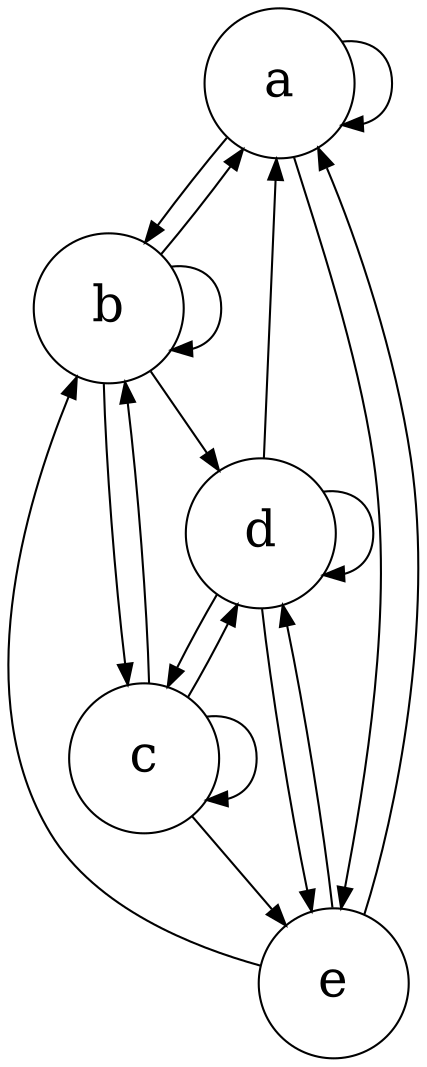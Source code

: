 digraph mess {
  node [shape=circle, fixedsize=true, width=1.0, height=1.0, fontsize=24]
  a -> b -> c -> d -> e -> a
  a -> e -> d -> c -> b -> a
  b -> d
  c -> e
  d -> a
  e -> b
  a -> a
  b -> b
  c -> c
  d -> d
}
